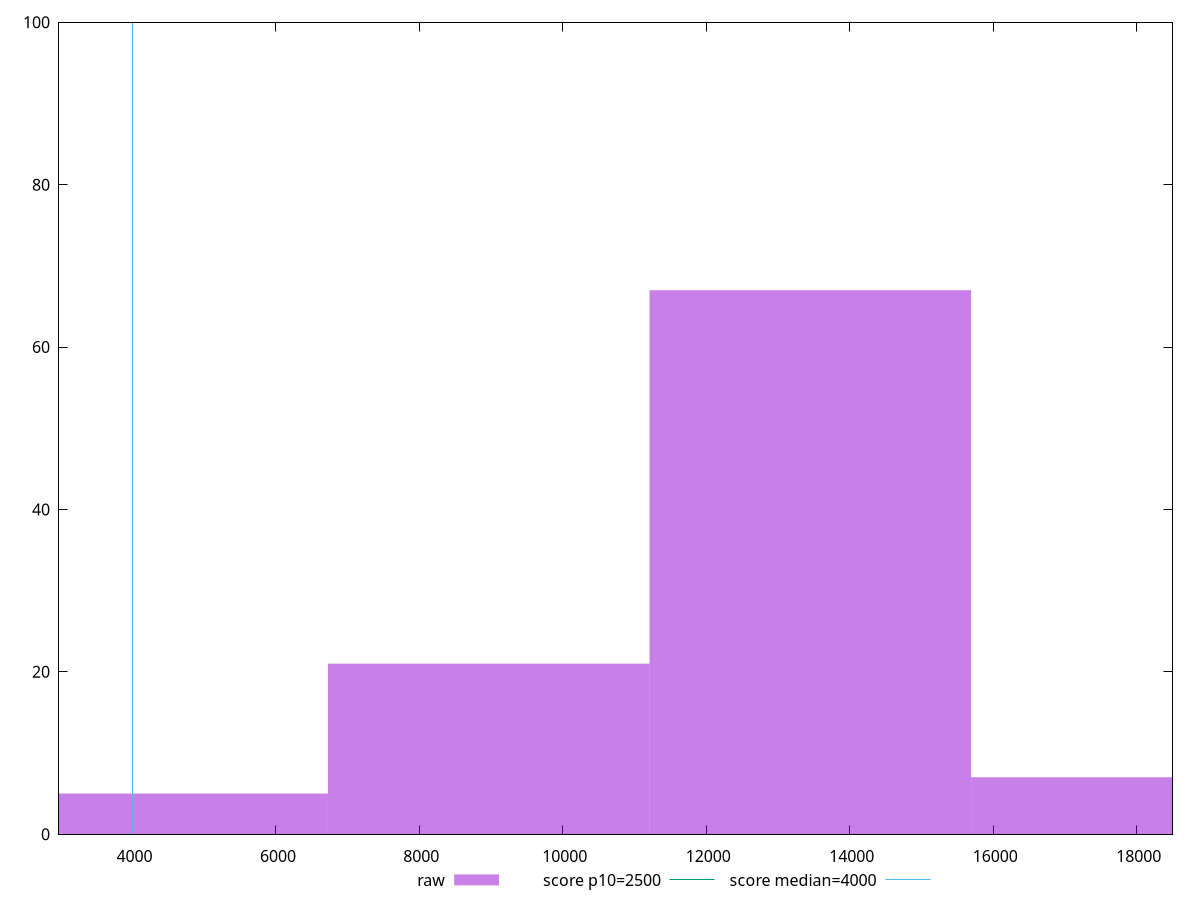 reset

$raw <<EOF
4483.263989686125 5
13449.791969058373 67
8966.52797937225 21
17933.0559587445 7
EOF

set key outside below
set boxwidth 4483.263989686125
set xrange [2976.1799999999994:18499.047499999993]
set yrange [0:100]
set trange [0:100]
set style fill transparent solid 0.5 noborder

set parametric
set terminal svg size 640, 490 enhanced background rgb 'white'
set output "reports/report_00028_2021-02-24T12-49-42.674Z/largest-contentful-paint/samples/astro/raw/histogram.svg"

plot $raw title "raw" with boxes, \
     2500,t title "score p10=2500", \
     4000,t title "score median=4000"

reset
